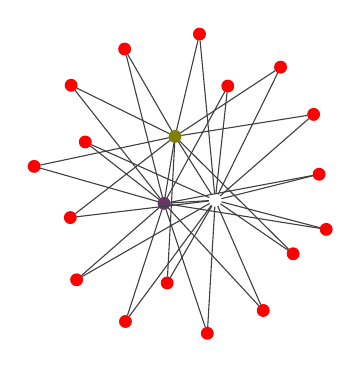 \begin{tikzpicture}[scale=1]
  \tikzstyle{every node}=[draw,circle,fill=gray,inner sep=1.5]
  \path (3.5,8.69) node [white] (v0) {};
  \path (2.99,9.5) node [color={rgb:red,128;green,128;blue,0}] (v1) {};
  \path (3.4,7.0) node [red] (v10) {};
  \path (2.89,7.64) node [red] (v11) {};
  \path (1.66,8.47) node [red] (v12) {};
  \path (4.82,9.02) node [red] (v13) {};
  \path (4.75,9.78) node [red] (v14) {};
  \path (3.66,10.14) node [red] (v15) {};
  \path (4.11,7.29) node [red] (v16) {};
  \path (1.2,9.12) node [red] (v17) {};
  \path (4.49,8.01) node [red] (v18) {};
  \path (2.35,10.61) node [red] (v19) {};
  \path (2.85,8.65) node [color={rgb:red,238;green,130;blue,238}] (v2) {};
  \path (3.3,10.8) node [red] (v3) {};
  \path (4.33,10.38) node [red] (v4) {};
  \path (1.85,9.43) node [red] (v5) {};
  \path (1.74,7.68) node [red] (v6) {};
  \path (4.91,8.32) node [red] (v7) {};
  \path (2.36,7.15) node [red] (v8) {};
  \path (1.67,10.15) node [red] (v9) {};
  \tikzstyle{every path}=[];
  \draw [darkgray] (v0)--(v1);
  \draw [darkgray] (v0)--(v2);
  \draw [darkgray] (v0)--(v3);
  \draw [darkgray] (v0)--(v4);
  \draw [darkgray] (v0)--(v5);
  \draw [darkgray] (v0)--(v6);
  \draw [darkgray] (v0)--(v7);
  \draw [darkgray] (v0)--(v8);
  \draw [darkgray] (v0)--(v10);
  \draw [darkgray] (v0)--(v11);
  \draw [darkgray] (v0)--(v12);
  \draw [darkgray] (v0)--(v13);
  \draw [darkgray] (v0)--(v14);
  \draw [darkgray] (v0)--(v15);
  \draw [darkgray] (v0)--(v16);
  \draw [darkgray] (v0)--(v18);
  \draw [darkgray] (v1)--(v2);
  \draw [darkgray] (v1)--(v3);
  \draw [darkgray] (v1)--(v4);
  \draw [darkgray] (v1)--(v11);
  \draw [darkgray] (v1)--(v12);
  \draw [darkgray] (v1)--(v14);
  \draw [darkgray] (v1)--(v18);
  \draw [darkgray] (v1)--(v9);
  \draw [darkgray] (v1)--(v17);
  \draw [darkgray] (v1)--(v19);
  \draw [darkgray] (v2)--(v5);
  \draw [darkgray] (v2)--(v6);
  \draw [darkgray] (v2)--(v7);
  \draw [darkgray] (v2)--(v8);
  \draw [darkgray] (v2)--(v10);
  \draw [darkgray] (v2)--(v13);
  \draw [darkgray] (v2)--(v15);
  \draw [darkgray] (v2)--(v16);
  \draw [darkgray] (v2)--(v9);
  \draw [darkgray] (v2)--(v17);
  \draw [darkgray] (v2)--(v19);
\end{tikzpicture}
